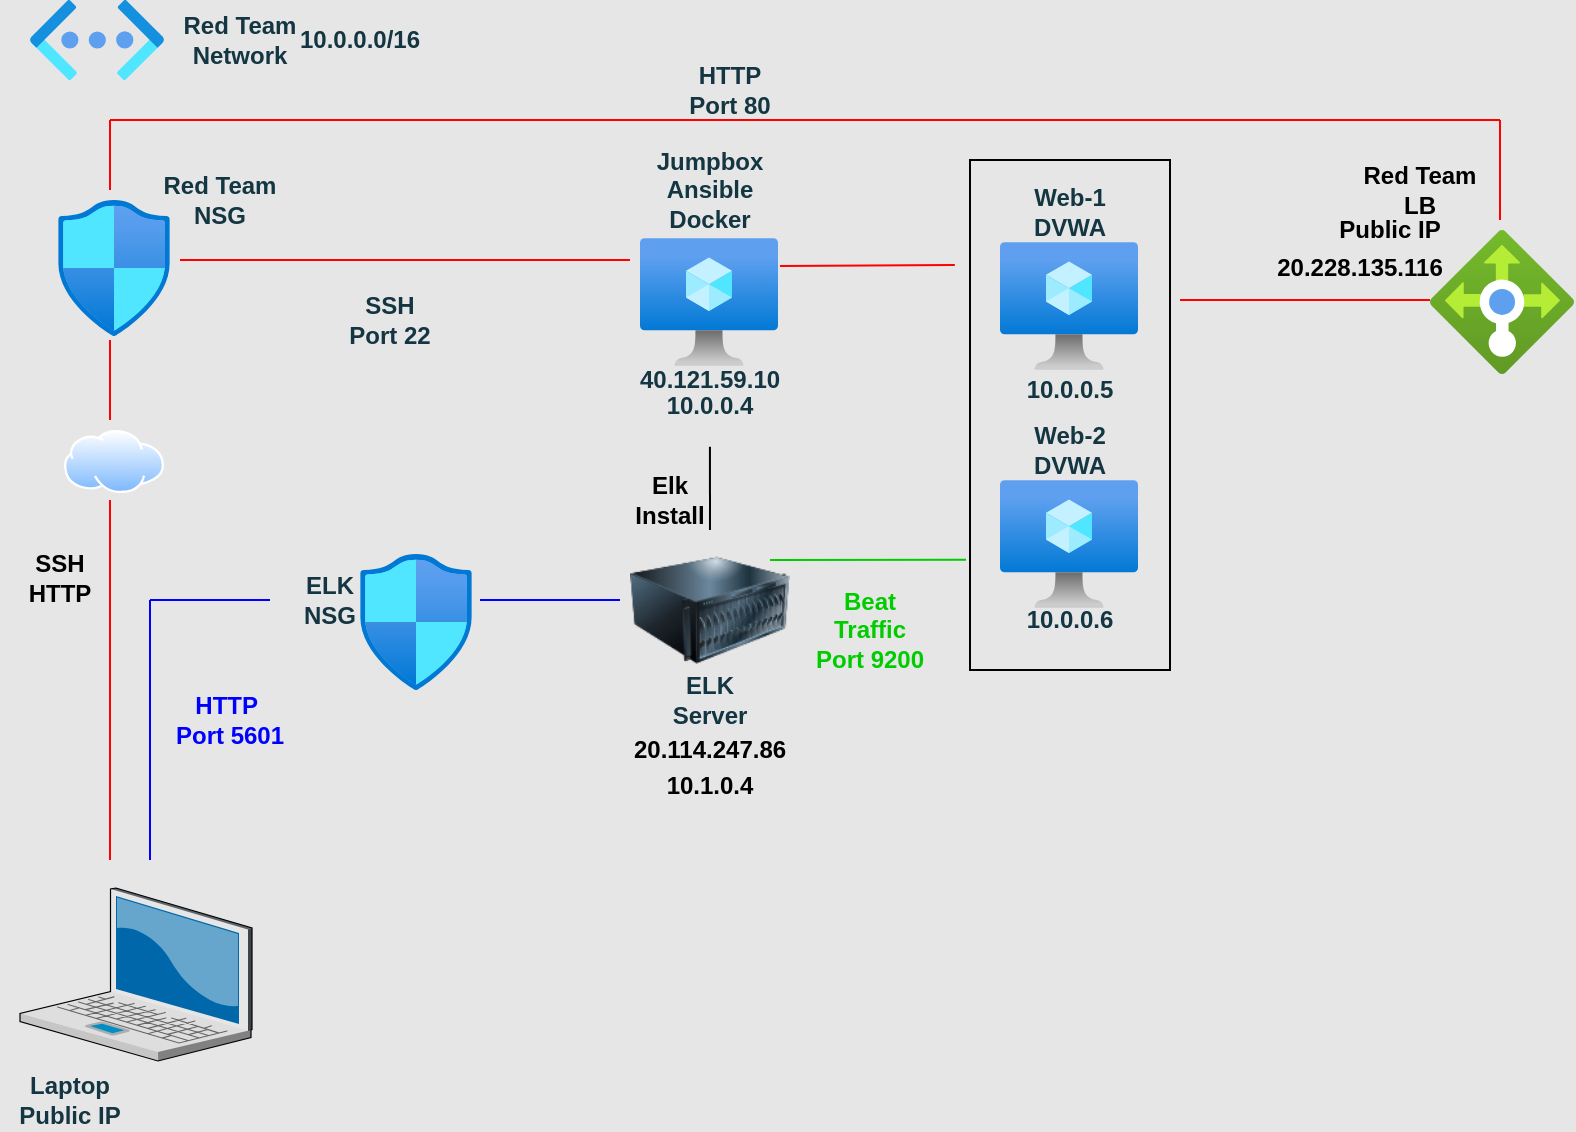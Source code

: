 <mxfile version="17.1.3" type="github">
  <diagram id="7JgEU1GL1kRXRiRiopfY" name="Page-1">
    <mxGraphModel dx="1038" dy="571" grid="1" gridSize="5" guides="1" tooltips="1" connect="1" arrows="1" fold="1" page="1" pageScale="1" pageWidth="850" pageHeight="1100" background="#E6E6E6" math="0" shadow="0">
      <root>
        <mxCell id="0" />
        <mxCell id="1" parent="0" />
        <mxCell id="CyG0Yu4v873ZvDSULwRe-1" value="" style="aspect=fixed;html=1;points=[];align=center;image;fontSize=12;image=img/lib/azure2/networking/Load_Balancers.svg;rounded=0;sketch=0;fontColor=#143642;strokeColor=#0F8B8D;fillColor=#FAE5C7;" parent="1" vertex="1">
          <mxGeometry x="730" y="135" width="72" height="72" as="geometry" />
        </mxCell>
        <mxCell id="CyG0Yu4v873ZvDSULwRe-2" value="" style="aspect=fixed;html=1;points=[];align=center;image;fontSize=12;image=img/lib/azure2/networking/Virtual_Networks_Classic.svg;rounded=0;sketch=0;fontColor=#143642;strokeColor=#0F8B8D;fillColor=#FAE5C7;" parent="1" vertex="1">
          <mxGeometry x="30" y="20" width="67" height="40" as="geometry" />
        </mxCell>
        <mxCell id="CyG0Yu4v873ZvDSULwRe-3" value="&lt;b&gt;Red Team&lt;br&gt;Network&lt;br&gt;&lt;/b&gt;" style="text;html=1;strokeColor=none;fillColor=none;align=center;verticalAlign=middle;whiteSpace=wrap;rounded=0;sketch=0;fontColor=#143642;" parent="1" vertex="1">
          <mxGeometry x="105" y="25" width="60" height="30" as="geometry" />
        </mxCell>
        <mxCell id="CyG0Yu4v873ZvDSULwRe-4" value="&lt;b&gt;10.0.0.0/16&lt;/b&gt;" style="text;html=1;strokeColor=none;fillColor=none;align=center;verticalAlign=middle;whiteSpace=wrap;rounded=0;sketch=0;fontColor=#143642;" parent="1" vertex="1">
          <mxGeometry x="165" y="25" width="60" height="30" as="geometry" />
        </mxCell>
        <mxCell id="CyG0Yu4v873ZvDSULwRe-5" value="" style="verticalLabelPosition=bottom;sketch=0;aspect=fixed;html=1;verticalAlign=top;strokeColor=none;align=center;outlineConnect=0;shape=mxgraph.citrix.laptop_2;rounded=0;fontColor=#143642;fillColor=#FAE5C7;" parent="1" vertex="1">
          <mxGeometry x="25" y="464" width="116" height="86.5" as="geometry" />
        </mxCell>
        <mxCell id="CyG0Yu4v873ZvDSULwRe-6" value="&lt;b&gt;Laptop&lt;br&gt;Public IP&lt;br&gt;&lt;/b&gt;" style="text;html=1;strokeColor=none;fillColor=none;align=center;verticalAlign=middle;whiteSpace=wrap;rounded=0;sketch=0;fontColor=#143642;" parent="1" vertex="1">
          <mxGeometry x="20" y="555" width="60" height="30" as="geometry" />
        </mxCell>
        <mxCell id="CyG0Yu4v873ZvDSULwRe-7" value="" style="aspect=fixed;perimeter=ellipsePerimeter;html=1;align=center;shadow=0;dashed=0;spacingTop=3;image;image=img/lib/active_directory/internet_cloud.svg;rounded=0;sketch=0;fontColor=#143642;strokeColor=#0F8B8D;fillColor=#FAE5C7;" parent="1" vertex="1">
          <mxGeometry x="47" y="235" width="50" height="31.5" as="geometry" />
        </mxCell>
        <mxCell id="CyG0Yu4v873ZvDSULwRe-10" value="" style="endArrow=none;html=1;rounded=1;sketch=0;fontColor=#143642;strokeColor=#FF0000;fillColor=#FAE5C7;curved=0;" parent="1" edge="1">
          <mxGeometry width="50" height="50" relative="1" as="geometry">
            <mxPoint x="70" y="80" as="sourcePoint" />
            <mxPoint x="765" y="80" as="targetPoint" />
          </mxGeometry>
        </mxCell>
        <mxCell id="CyG0Yu4v873ZvDSULwRe-11" value="" style="endArrow=none;html=1;rounded=1;sketch=0;fontColor=#143642;strokeColor=#FF0000;fillColor=#FAE5C7;curved=0;" parent="1" edge="1">
          <mxGeometry width="50" height="50" relative="1" as="geometry">
            <mxPoint x="765" y="130" as="sourcePoint" />
            <mxPoint x="765" y="80" as="targetPoint" />
          </mxGeometry>
        </mxCell>
        <mxCell id="CyG0Yu4v873ZvDSULwRe-12" value="&lt;b&gt;HTTP Port 80&lt;/b&gt;" style="text;html=1;strokeColor=none;fillColor=none;align=center;verticalAlign=middle;whiteSpace=wrap;rounded=0;sketch=0;fontColor=#143642;" parent="1" vertex="1">
          <mxGeometry x="350" y="50" width="60" height="30" as="geometry" />
        </mxCell>
        <mxCell id="CyG0Yu4v873ZvDSULwRe-18" value="" style="aspect=fixed;html=1;points=[];align=center;image;fontSize=12;image=img/lib/azure2/compute/Virtual_Machine.svg;rounded=0;sketch=0;fontColor=#143642;strokeColor=#0F8B8D;fillColor=#FAE5C7;" parent="1" vertex="1">
          <mxGeometry x="515" y="141" width="69" height="64" as="geometry" />
        </mxCell>
        <mxCell id="CyG0Yu4v873ZvDSULwRe-19" value="" style="aspect=fixed;html=1;points=[];align=center;image;fontSize=12;image=img/lib/azure2/compute/Virtual_Machine.svg;rounded=0;sketch=0;fontColor=#143642;strokeColor=#0F8B8D;fillColor=#FAE5C7;" parent="1" vertex="1">
          <mxGeometry x="515" y="260" width="69" height="64" as="geometry" />
        </mxCell>
        <mxCell id="CyG0Yu4v873ZvDSULwRe-20" value="&lt;b&gt;Web-1&lt;br&gt;DVWA&lt;/b&gt;" style="text;html=1;strokeColor=none;fillColor=none;align=center;verticalAlign=middle;whiteSpace=wrap;rounded=0;sketch=0;fontColor=#143642;" parent="1" vertex="1">
          <mxGeometry x="519.5" y="111" width="60" height="30" as="geometry" />
        </mxCell>
        <mxCell id="CyG0Yu4v873ZvDSULwRe-21" value="&lt;b&gt;Web-2&lt;br&gt;DVWA&lt;br&gt;&lt;/b&gt;" style="text;html=1;strokeColor=none;fillColor=none;align=center;verticalAlign=middle;whiteSpace=wrap;rounded=0;sketch=0;fontColor=#143642;" parent="1" vertex="1">
          <mxGeometry x="519.5" y="230" width="60" height="30" as="geometry" />
        </mxCell>
        <mxCell id="CyG0Yu4v873ZvDSULwRe-22" value="&lt;b&gt;10.0.0.5&lt;/b&gt;" style="text;html=1;strokeColor=none;fillColor=none;align=center;verticalAlign=middle;whiteSpace=wrap;rounded=0;sketch=0;fontColor=#143642;" parent="1" vertex="1">
          <mxGeometry x="519.5" y="200" width="60" height="30" as="geometry" />
        </mxCell>
        <mxCell id="CyG0Yu4v873ZvDSULwRe-23" value="&lt;b&gt;10.0.0.6&lt;/b&gt;" style="text;html=1;strokeColor=none;fillColor=none;align=center;verticalAlign=middle;whiteSpace=wrap;rounded=0;sketch=0;fontColor=#143642;" parent="1" vertex="1">
          <mxGeometry x="519.5" y="315" width="60" height="30" as="geometry" />
        </mxCell>
        <mxCell id="CyG0Yu4v873ZvDSULwRe-25" value="&lt;b&gt;Red Team&lt;br&gt;NSG&lt;br&gt;&lt;/b&gt;" style="text;html=1;strokeColor=none;fillColor=none;align=center;verticalAlign=middle;whiteSpace=wrap;rounded=0;sketch=0;fontColor=#143642;" parent="1" vertex="1">
          <mxGeometry x="95" y="105" width="60" height="30" as="geometry" />
        </mxCell>
        <mxCell id="CyG0Yu4v873ZvDSULwRe-27" value="" style="aspect=fixed;html=1;points=[];align=center;image;fontSize=12;image=img/lib/azure2/compute/Virtual_Machine.svg;rounded=0;sketch=0;fontColor=#143642;strokeColor=#0F8B8D;fillColor=#FAE5C7;" parent="1" vertex="1">
          <mxGeometry x="335" y="139" width="69" height="64" as="geometry" />
        </mxCell>
        <mxCell id="CyG0Yu4v873ZvDSULwRe-28" value="&lt;b&gt;Jumpbox&lt;br&gt;Ansible&lt;br&gt;Docker&lt;br&gt;&lt;/b&gt;" style="text;html=1;strokeColor=none;fillColor=none;align=center;verticalAlign=middle;whiteSpace=wrap;rounded=0;sketch=0;fontColor=#143642;" parent="1" vertex="1">
          <mxGeometry x="339.5" y="100" width="60" height="30" as="geometry" />
        </mxCell>
        <mxCell id="CyG0Yu4v873ZvDSULwRe-29" value="&lt;b&gt;40.121.59.10&lt;/b&gt;" style="text;html=1;strokeColor=none;fillColor=none;align=center;verticalAlign=middle;whiteSpace=wrap;rounded=0;sketch=0;fontColor=#143642;" parent="1" vertex="1">
          <mxGeometry x="339.5" y="195" width="60" height="30" as="geometry" />
        </mxCell>
        <mxCell id="CyG0Yu4v873ZvDSULwRe-30" value="&lt;b&gt;10.0.0.4&lt;/b&gt;" style="text;html=1;strokeColor=none;fillColor=none;align=center;verticalAlign=middle;whiteSpace=wrap;rounded=0;sketch=0;fontColor=#143642;" parent="1" vertex="1">
          <mxGeometry x="339.5" y="210" width="60" height="25" as="geometry" />
        </mxCell>
        <mxCell id="CyG0Yu4v873ZvDSULwRe-34" value="&lt;b&gt;SSH&lt;br&gt;Port 22&lt;/b&gt;" style="text;html=1;strokeColor=none;fillColor=none;align=center;verticalAlign=middle;whiteSpace=wrap;rounded=0;sketch=0;fontColor=#143642;" parent="1" vertex="1">
          <mxGeometry x="180" y="165" width="60" height="30" as="geometry" />
        </mxCell>
        <mxCell id="CyG0Yu4v873ZvDSULwRe-35" value="" style="aspect=fixed;html=1;points=[];align=center;image;fontSize=12;image=img/lib/azure2/networking/Network_Security_Groups.svg;rounded=0;sketch=0;fontColor=#143642;strokeColor=#0F8B8D;fillColor=#FAE5C7;" parent="1" vertex="1">
          <mxGeometry x="195" y="297" width="56.0" height="68" as="geometry" />
        </mxCell>
        <mxCell id="CyG0Yu4v873ZvDSULwRe-38" value="&lt;b&gt;ELK&lt;br&gt;NSG&lt;br&gt;&lt;/b&gt;" style="text;html=1;strokeColor=none;fillColor=none;align=center;verticalAlign=middle;whiteSpace=wrap;rounded=0;sketch=0;fontColor=#143642;" parent="1" vertex="1">
          <mxGeometry x="150" y="305" width="60" height="30" as="geometry" />
        </mxCell>
        <mxCell id="CyG0Yu4v873ZvDSULwRe-39" value="" style="image;html=1;image=img/lib/clip_art/computers/Server_128x128.png;rounded=0;sketch=0;fontColor=#143642;strokeColor=#0F8B8D;fillColor=#FAE5C7;" parent="1" vertex="1">
          <mxGeometry x="330" y="285" width="80" height="80" as="geometry" />
        </mxCell>
        <mxCell id="CyG0Yu4v873ZvDSULwRe-40" value="&lt;b&gt;ELK&lt;br&gt;Server&lt;br&gt;&lt;/b&gt;" style="text;html=1;strokeColor=none;fillColor=none;align=center;verticalAlign=middle;whiteSpace=wrap;rounded=0;sketch=0;fontColor=#143642;" parent="1" vertex="1">
          <mxGeometry x="339.5" y="355" width="60" height="30" as="geometry" />
        </mxCell>
        <mxCell id="CyG0Yu4v873ZvDSULwRe-51" value="&lt;font color=&quot;#0000ff&quot;&gt;&lt;b&gt;HTTP&amp;nbsp;&lt;br&gt;Port 5601&lt;/b&gt;&lt;br&gt;&lt;/font&gt;" style="text;html=1;strokeColor=none;fillColor=none;align=center;verticalAlign=middle;whiteSpace=wrap;rounded=0;sketch=0;fontColor=#FF66FF;" parent="1" vertex="1">
          <mxGeometry x="100" y="365" width="60" height="30" as="geometry" />
        </mxCell>
        <mxCell id="CyG0Yu4v873ZvDSULwRe-53" value="&lt;b&gt;&lt;font color=&quot;#000000&quot;&gt;20.114.247.86&lt;/font&gt;&lt;/b&gt;" style="text;html=1;strokeColor=none;fillColor=none;align=center;verticalAlign=middle;whiteSpace=wrap;rounded=0;sketch=0;fontColor=#0000FF;" parent="1" vertex="1">
          <mxGeometry x="339.5" y="380" width="60" height="30" as="geometry" />
        </mxCell>
        <mxCell id="CyG0Yu4v873ZvDSULwRe-55" value="&lt;b&gt;10.1.0.4&lt;/b&gt;" style="text;html=1;strokeColor=none;fillColor=none;align=center;verticalAlign=middle;whiteSpace=wrap;rounded=0;sketch=0;fontColor=#000000;" parent="1" vertex="1">
          <mxGeometry x="339.5" y="400" width="60" height="25" as="geometry" />
        </mxCell>
        <mxCell id="CyG0Yu4v873ZvDSULwRe-57" value="&lt;b&gt;Red Team&lt;br&gt;LB&lt;br&gt;&lt;/b&gt;" style="text;html=1;strokeColor=none;fillColor=none;align=center;verticalAlign=middle;whiteSpace=wrap;rounded=0;sketch=0;fontColor=#000000;" parent="1" vertex="1">
          <mxGeometry x="695" y="100" width="60" height="30" as="geometry" />
        </mxCell>
        <mxCell id="CyG0Yu4v873ZvDSULwRe-58" value="&lt;b&gt;Public IP&lt;/b&gt;" style="text;html=1;strokeColor=none;fillColor=none;align=center;verticalAlign=middle;whiteSpace=wrap;rounded=0;sketch=0;fontColor=#000000;" parent="1" vertex="1">
          <mxGeometry x="680" y="120" width="60" height="30" as="geometry" />
        </mxCell>
        <mxCell id="g773JrHmCgqOQnqP-AjN-1" value="&lt;b&gt;SSH&lt;br&gt;HTTP&lt;br&gt;&lt;/b&gt;" style="text;html=1;strokeColor=none;fillColor=none;align=center;verticalAlign=middle;whiteSpace=wrap;rounded=0;sketch=0;fontColor=#000000;" vertex="1" parent="1">
          <mxGeometry x="15" y="294" width="60" height="30" as="geometry" />
        </mxCell>
        <mxCell id="CyG0Yu4v873ZvDSULwRe-24" value="" style="aspect=fixed;html=1;points=[];align=center;image;fontSize=12;image=img/lib/azure2/networking/Network_Security_Groups.svg;rounded=0;sketch=0;fontColor=#143642;strokeColor=#0F8B8D;fillColor=#FAE5C7;" parent="1" vertex="1">
          <mxGeometry x="44" y="120" width="56.0" height="68" as="geometry" />
        </mxCell>
        <mxCell id="g773JrHmCgqOQnqP-AjN-6" value="" style="endArrow=none;html=1;rounded=1;sketch=0;fontColor=#000000;strokeColor=#FF0000;fillColor=#FAE5C7;curved=0;" edge="1" parent="1">
          <mxGeometry width="50" height="50" relative="1" as="geometry">
            <mxPoint x="70" y="230" as="sourcePoint" />
            <mxPoint x="70" y="190" as="targetPoint" />
          </mxGeometry>
        </mxCell>
        <mxCell id="g773JrHmCgqOQnqP-AjN-8" value="" style="endArrow=none;html=1;rounded=1;sketch=0;fontColor=#000000;strokeColor=#FF0000;fillColor=#FAE5C7;curved=0;" edge="1" parent="1">
          <mxGeometry width="50" height="50" relative="1" as="geometry">
            <mxPoint x="70" y="115" as="sourcePoint" />
            <mxPoint x="70" y="80" as="targetPoint" />
          </mxGeometry>
        </mxCell>
        <mxCell id="g773JrHmCgqOQnqP-AjN-17" value="" style="whiteSpace=wrap;html=1;rounded=0;sketch=0;fontColor=#000000;strokeColor=#000000;strokeWidth=1;fillColor=none;gradientColor=#ffffff;" vertex="1" parent="1">
          <mxGeometry x="500" y="100" width="100" height="255" as="geometry" />
        </mxCell>
        <mxCell id="g773JrHmCgqOQnqP-AjN-25" value="" style="endArrow=none;html=1;rounded=1;sketch=0;fontColor=#000000;strokeColor=#FF0000;fillColor=#FAE5C7;curved=0;entryX=0;entryY=0.486;entryDx=0;entryDy=0;entryPerimeter=0;" edge="1" parent="1" target="CyG0Yu4v873ZvDSULwRe-1">
          <mxGeometry width="50" height="50" relative="1" as="geometry">
            <mxPoint x="605" y="170" as="sourcePoint" />
            <mxPoint x="450" y="260" as="targetPoint" />
          </mxGeometry>
        </mxCell>
        <mxCell id="g773JrHmCgqOQnqP-AjN-26" value="" style="endArrow=none;html=1;rounded=1;sketch=0;fontColor=#000000;strokeColor=#FF0000;fillColor=#FAE5C7;curved=0;" edge="1" parent="1">
          <mxGeometry width="50" height="50" relative="1" as="geometry">
            <mxPoint x="70" y="450" as="sourcePoint" />
            <mxPoint x="70" y="270" as="targetPoint" />
          </mxGeometry>
        </mxCell>
        <mxCell id="g773JrHmCgqOQnqP-AjN-27" value="&lt;b&gt;&lt;font color=&quot;#00cc00&quot;&gt;Beat Traffic&lt;br&gt;Port 9200&lt;br&gt;&lt;/font&gt;&lt;/b&gt;" style="text;html=1;strokeColor=none;fillColor=none;align=center;verticalAlign=middle;whiteSpace=wrap;rounded=0;sketch=0;fontColor=#000000;" vertex="1" parent="1">
          <mxGeometry x="420" y="320" width="60" height="30" as="geometry" />
        </mxCell>
        <mxCell id="g773JrHmCgqOQnqP-AjN-30" value="" style="endArrow=none;html=1;rounded=1;sketch=0;fontColor=#00CC00;strokeColor=#00CC00;fillColor=#FAE5C7;curved=0;entryX=-0.02;entryY=0.784;entryDx=0;entryDy=0;entryPerimeter=0;" edge="1" parent="1" target="g773JrHmCgqOQnqP-AjN-17">
          <mxGeometry width="50" height="50" relative="1" as="geometry">
            <mxPoint x="400" y="300" as="sourcePoint" />
            <mxPoint x="450" y="250" as="targetPoint" />
          </mxGeometry>
        </mxCell>
        <mxCell id="g773JrHmCgqOQnqP-AjN-31" value="" style="endArrow=none;html=1;rounded=1;sketch=0;fontColor=#00CC00;strokeColor=#000000;fillColor=#FAE5C7;curved=0;entryX=0.508;entryY=1.333;entryDx=0;entryDy=0;entryPerimeter=0;" edge="1" parent="1" source="CyG0Yu4v873ZvDSULwRe-39" target="CyG0Yu4v873ZvDSULwRe-30">
          <mxGeometry width="50" height="50" relative="1" as="geometry">
            <mxPoint x="400" y="300" as="sourcePoint" />
            <mxPoint x="450" y="250" as="targetPoint" />
          </mxGeometry>
        </mxCell>
        <mxCell id="g773JrHmCgqOQnqP-AjN-32" value="" style="endArrow=none;html=1;rounded=1;sketch=0;fontColor=#00CC00;strokeColor=#0000FF;fillColor=#FAE5C7;curved=0;" edge="1" parent="1">
          <mxGeometry width="50" height="50" relative="1" as="geometry">
            <mxPoint x="90" y="450" as="sourcePoint" />
            <mxPoint x="90" y="320" as="targetPoint" />
          </mxGeometry>
        </mxCell>
        <mxCell id="g773JrHmCgqOQnqP-AjN-33" value="" style="endArrow=none;html=1;rounded=1;sketch=0;fontColor=#00CC00;strokeColor=#0000FF;fillColor=#FAE5C7;curved=0;entryX=0;entryY=0.5;entryDx=0;entryDy=0;" edge="1" parent="1" target="CyG0Yu4v873ZvDSULwRe-38">
          <mxGeometry width="50" height="50" relative="1" as="geometry">
            <mxPoint x="90" y="320" as="sourcePoint" />
            <mxPoint x="450" y="250" as="targetPoint" />
          </mxGeometry>
        </mxCell>
        <mxCell id="g773JrHmCgqOQnqP-AjN-34" value="" style="endArrow=none;html=1;rounded=1;sketch=0;fontColor=#00CC00;strokeColor=#0000FF;fillColor=#FAE5C7;curved=0;" edge="1" parent="1">
          <mxGeometry width="50" height="50" relative="1" as="geometry">
            <mxPoint x="255" y="320" as="sourcePoint" />
            <mxPoint x="325" y="320" as="targetPoint" />
          </mxGeometry>
        </mxCell>
        <mxCell id="g773JrHmCgqOQnqP-AjN-35" value="&lt;b&gt;&lt;font color=&quot;#000000&quot;&gt;Elk&lt;br&gt;Install&lt;br&gt;&lt;/font&gt;&lt;/b&gt;" style="text;html=1;strokeColor=none;fillColor=none;align=center;verticalAlign=middle;whiteSpace=wrap;rounded=0;sketch=0;fontColor=#00CC00;" vertex="1" parent="1">
          <mxGeometry x="320" y="255" width="60" height="30" as="geometry" />
        </mxCell>
        <mxCell id="g773JrHmCgqOQnqP-AjN-36" value="&lt;b&gt;20.228.135.116&lt;/b&gt;" style="text;html=1;strokeColor=none;fillColor=none;align=center;verticalAlign=middle;whiteSpace=wrap;rounded=0;sketch=0;fontColor=#000000;" vertex="1" parent="1">
          <mxGeometry x="665" y="139" width="60" height="30" as="geometry" />
        </mxCell>
        <mxCell id="g773JrHmCgqOQnqP-AjN-37" value="" style="endArrow=none;html=1;rounded=1;sketch=0;fontColor=#000000;strokeColor=#FF0000;fillColor=#FAE5C7;curved=0;" edge="1" parent="1">
          <mxGeometry width="50" height="50" relative="1" as="geometry">
            <mxPoint x="105" y="150" as="sourcePoint" />
            <mxPoint x="330" y="150" as="targetPoint" />
          </mxGeometry>
        </mxCell>
        <mxCell id="g773JrHmCgqOQnqP-AjN-38" value="" style="endArrow=none;html=1;rounded=1;sketch=0;fontColor=#000000;strokeColor=#FF0000;fillColor=#FAE5C7;curved=0;entryX=-0.076;entryY=0.206;entryDx=0;entryDy=0;entryPerimeter=0;" edge="1" parent="1" target="g773JrHmCgqOQnqP-AjN-17">
          <mxGeometry width="50" height="50" relative="1" as="geometry">
            <mxPoint x="405" y="153" as="sourcePoint" />
            <mxPoint x="450" y="275" as="targetPoint" />
          </mxGeometry>
        </mxCell>
      </root>
    </mxGraphModel>
  </diagram>
</mxfile>
